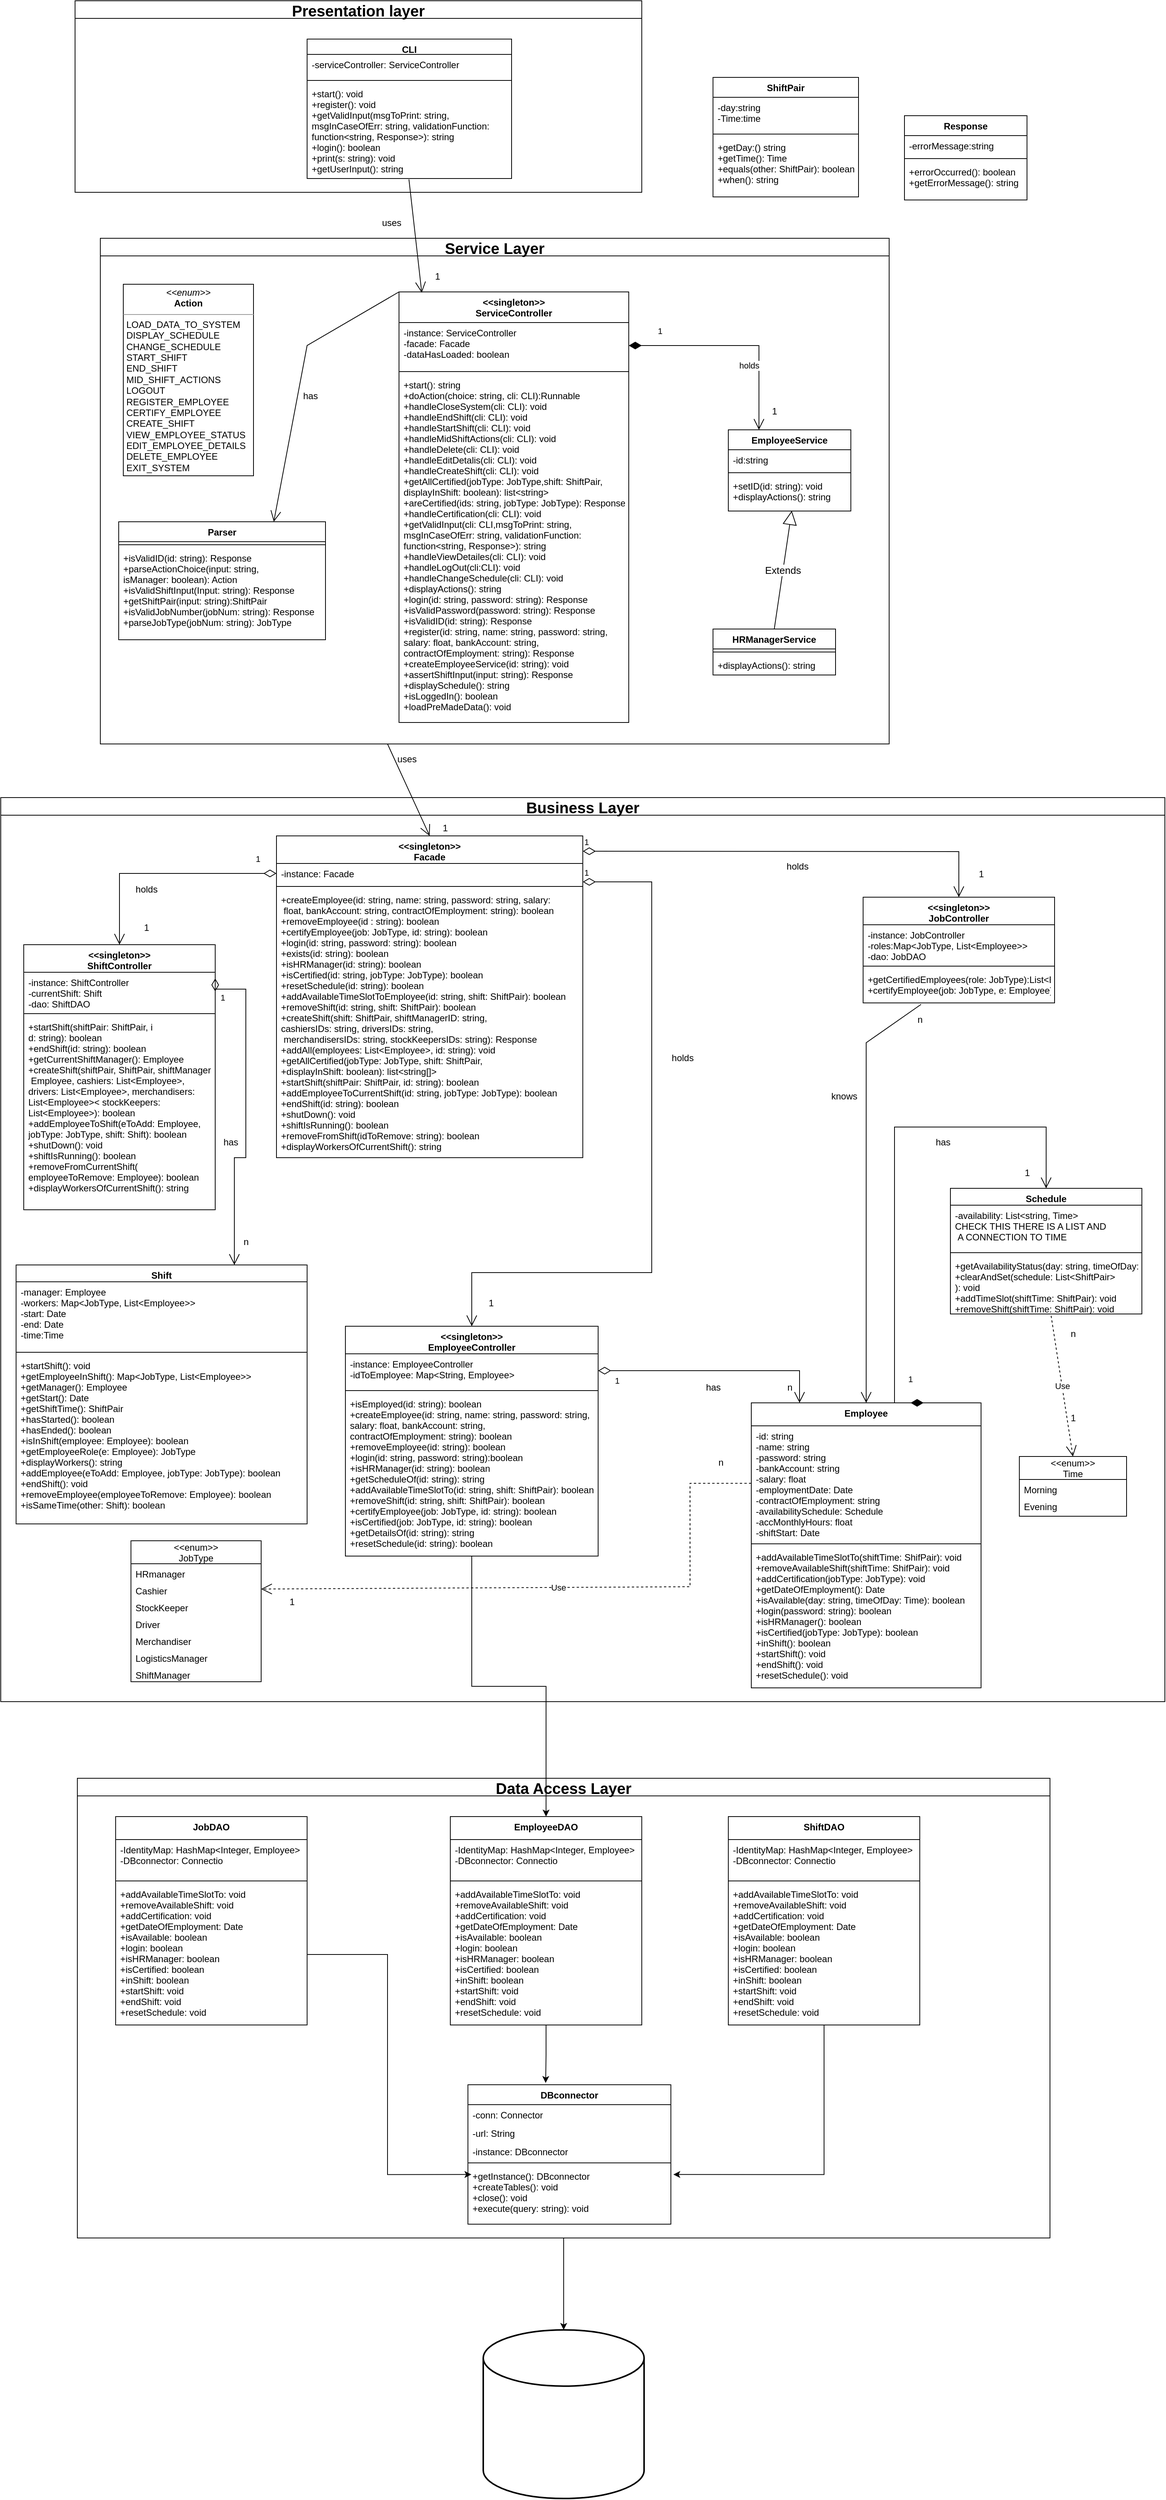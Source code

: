 <mxfile version="17.4.6" type="device"><diagram id="FOpHuy7Pu6tRv36gaGqO" name="Page-1"><mxGraphModel dx="2048" dy="1744" grid="1" gridSize="10" guides="1" tooltips="1" connect="1" arrows="1" fold="1" page="1" pageScale="1" pageWidth="827" pageHeight="1169" math="0" shadow="0"><root><mxCell id="0"/><mxCell id="1" parent="0"/><mxCell id="kLwOxR0szz2GJwqR0kEu-61" value="Service Layer" style="swimlane;fontSize=20;" parent="1" vertex="1"><mxGeometry x="120" y="-780" width="1030" height="660" as="geometry"/></mxCell><mxCell id="kLwOxR0szz2GJwqR0kEu-117" value="Extends" style="endArrow=block;endSize=16;endFill=0;html=1;rounded=0;fontSize=13;exitX=0.5;exitY=0;exitDx=0;exitDy=0;entryX=0.518;entryY=0.992;entryDx=0;entryDy=0;entryPerimeter=0;" parent="kLwOxR0szz2GJwqR0kEu-61" source="Zy1KH1tKCOZj-rOfoftE-18" target="Zy1KH1tKCOZj-rOfoftE-30" edge="1"><mxGeometry width="160" relative="1" as="geometry"><mxPoint x="505" y="330" as="sourcePoint"/><mxPoint x="690" y="230" as="targetPoint"/><Array as="points"/></mxGeometry></mxCell><mxCell id="AjaVKFYJRyd76s-Rq9FM-7" value="&lt;p style=&quot;margin: 0px ; margin-top: 4px ; text-align: center&quot;&gt;&lt;i&gt;&amp;lt;&amp;lt;enum&amp;gt;&amp;gt;&lt;/i&gt;&lt;br&gt;&lt;b&gt;Action&lt;/b&gt;&lt;/p&gt;&lt;hr size=&quot;1&quot;&gt;&lt;p style=&quot;margin: 0px ; margin-left: 4px&quot;&gt;LOAD_DATA_TO_SYSTEM&lt;/p&gt;&lt;p style=&quot;margin: 0px ; margin-left: 4px&quot;&gt;DISPLAY_SCHEDULE&lt;/p&gt;&lt;p style=&quot;margin: 0px ; margin-left: 4px&quot;&gt;CHANGE_SCHEDULE&lt;/p&gt;&lt;p style=&quot;margin: 0px ; margin-left: 4px&quot;&gt;START_SHIFT&lt;/p&gt;&lt;p style=&quot;margin: 0px ; margin-left: 4px&quot;&gt;END_SHIFT&lt;/p&gt;&lt;p style=&quot;margin: 0px ; margin-left: 4px&quot;&gt;MID_SHIFT_ACTIONS&lt;/p&gt;&lt;p style=&quot;margin: 0px ; margin-left: 4px&quot;&gt;LOGOUT&lt;/p&gt;&lt;p style=&quot;margin: 0px ; margin-left: 4px&quot;&gt;REGISTER_EMPLOYEE&lt;/p&gt;&lt;p style=&quot;margin: 0px ; margin-left: 4px&quot;&gt;CERTIFY_EMPLOYEE&lt;/p&gt;&lt;p style=&quot;margin: 0px ; margin-left: 4px&quot;&gt;CREATE_SHIFT&lt;/p&gt;&lt;p style=&quot;margin: 0px ; margin-left: 4px&quot;&gt;VIEW_EMPLOYEE_STATUS&lt;/p&gt;&lt;p style=&quot;margin: 0px ; margin-left: 4px&quot;&gt;EDIT_EMPLOYEE_DETAILS&lt;/p&gt;&lt;p style=&quot;margin: 0px ; margin-left: 4px&quot;&gt;DELETE_EMPLOYEE&lt;/p&gt;&lt;p style=&quot;margin: 0px ; margin-left: 4px&quot;&gt;EXIT_SYSTEM&lt;/p&gt;" style="verticalAlign=top;align=left;overflow=fill;fontSize=12;fontFamily=Helvetica;html=1;" parent="kLwOxR0szz2GJwqR0kEu-61" vertex="1"><mxGeometry x="30" y="60" width="170" height="250" as="geometry"/></mxCell><mxCell id="IhXTkzPAYr5D7TAovOO6-56" value="" style="endArrow=open;endFill=1;endSize=12;html=1;rounded=0;exitX=0;exitY=0;exitDx=0;exitDy=0;entryX=0.75;entryY=0;entryDx=0;entryDy=0;" parent="kLwOxR0szz2GJwqR0kEu-61" source="Zy1KH1tKCOZj-rOfoftE-32" target="Zy1KH1tKCOZj-rOfoftE-22" edge="1"><mxGeometry width="160" relative="1" as="geometry"><mxPoint x="359.77" y="96" as="sourcePoint"/><mxPoint x="280" y="200" as="targetPoint"/><Array as="points"><mxPoint x="270" y="140"/></Array></mxGeometry></mxCell><mxCell id="IhXTkzPAYr5D7TAovOO6-57" value="has" style="text;html=1;align=center;verticalAlign=middle;resizable=0;points=[];autosize=1;strokeColor=none;fillColor=none;" parent="kLwOxR0szz2GJwqR0kEu-61" vertex="1"><mxGeometry x="254" y="196" width="40" height="20" as="geometry"/></mxCell><mxCell id="IhXTkzPAYr5D7TAovOO6-58" value="1" style="endArrow=open;html=1;endSize=12;startArrow=diamondThin;startSize=14;startFill=1;edgeStyle=orthogonalEdgeStyle;align=left;verticalAlign=bottom;rounded=0;entryX=0.25;entryY=0;entryDx=0;entryDy=0;exitX=1;exitY=0.5;exitDx=0;exitDy=0;" parent="kLwOxR0szz2GJwqR0kEu-61" source="Zy1KH1tKCOZj-rOfoftE-33" target="Zy1KH1tKCOZj-rOfoftE-27" edge="1"><mxGeometry x="-0.746" y="10" relative="1" as="geometry"><mxPoint x="590" y="90" as="sourcePoint"/><mxPoint x="685.5" y="151.76" as="targetPoint"/><mxPoint as="offset"/><Array as="points"><mxPoint x="860" y="140"/></Array></mxGeometry></mxCell><mxCell id="IhXTkzPAYr5D7TAovOO6-59" value="holds" style="edgeLabel;html=1;align=center;verticalAlign=middle;resizable=0;points=[];" parent="IhXTkzPAYr5D7TAovOO6-58" vertex="1" connectable="0"><mxGeometry x="0.27" y="10" relative="1" as="geometry"><mxPoint x="-23" y="18" as="offset"/></mxGeometry></mxCell><mxCell id="IhXTkzPAYr5D7TAovOO6-60" value="1" style="text;html=1;align=center;verticalAlign=middle;resizable=0;points=[];autosize=1;strokeColor=none;fillColor=none;" parent="kLwOxR0szz2GJwqR0kEu-61" vertex="1"><mxGeometry x="870" y="216" width="20" height="20" as="geometry"/></mxCell><mxCell id="Zy1KH1tKCOZj-rOfoftE-18" value="HRManagerService" style="swimlane;fontStyle=1;align=center;verticalAlign=top;childLayout=stackLayout;horizontal=1;startSize=26;horizontalStack=0;resizeParent=1;resizeParentMax=0;resizeLast=0;collapsible=1;marginBottom=0;" parent="kLwOxR0szz2GJwqR0kEu-61" vertex="1"><mxGeometry x="800" y="510" width="160" height="60" as="geometry"/></mxCell><mxCell id="Zy1KH1tKCOZj-rOfoftE-20" value="" style="line;strokeWidth=1;fillColor=none;align=left;verticalAlign=middle;spacingTop=-1;spacingLeft=3;spacingRight=3;rotatable=0;labelPosition=right;points=[];portConstraint=eastwest;" parent="Zy1KH1tKCOZj-rOfoftE-18" vertex="1"><mxGeometry y="26" width="160" height="8" as="geometry"/></mxCell><mxCell id="Zy1KH1tKCOZj-rOfoftE-21" value="+displayActions(): string" style="text;strokeColor=none;fillColor=none;align=left;verticalAlign=top;spacingLeft=4;spacingRight=4;overflow=hidden;rotatable=0;points=[[0,0.5],[1,0.5]];portConstraint=eastwest;" parent="Zy1KH1tKCOZj-rOfoftE-18" vertex="1"><mxGeometry y="34" width="160" height="26" as="geometry"/></mxCell><mxCell id="Zy1KH1tKCOZj-rOfoftE-22" value="Parser" style="swimlane;fontStyle=1;align=center;verticalAlign=top;childLayout=stackLayout;horizontal=1;startSize=26;horizontalStack=0;resizeParent=1;resizeParentMax=0;resizeLast=0;collapsible=1;marginBottom=0;" parent="kLwOxR0szz2GJwqR0kEu-61" vertex="1"><mxGeometry x="24" y="370" width="270" height="154" as="geometry"/></mxCell><mxCell id="Zy1KH1tKCOZj-rOfoftE-24" value="" style="line;strokeWidth=1;fillColor=none;align=left;verticalAlign=middle;spacingTop=-1;spacingLeft=3;spacingRight=3;rotatable=0;labelPosition=right;points=[];portConstraint=eastwest;" parent="Zy1KH1tKCOZj-rOfoftE-22" vertex="1"><mxGeometry y="26" width="270" height="8" as="geometry"/></mxCell><mxCell id="Zy1KH1tKCOZj-rOfoftE-25" value="+isValidID(id: string): Response&#10;+parseActionChoice(input: string, &#10;isManager: boolean): Action&#10;+isValidShiftInput(Input: string): Response&#10;+getShiftPair(input: string):ShiftPair&#10;+isValidJobNumber(jobNum: string): Response&#10;+parseJobType(jobNum: string): JobType" style="text;strokeColor=none;fillColor=none;align=left;verticalAlign=top;spacingLeft=4;spacingRight=4;overflow=hidden;rotatable=0;points=[[0,0.5],[1,0.5]];portConstraint=eastwest;" parent="Zy1KH1tKCOZj-rOfoftE-22" vertex="1"><mxGeometry y="34" width="270" height="120" as="geometry"/></mxCell><mxCell id="Zy1KH1tKCOZj-rOfoftE-27" value="EmployeeService" style="swimlane;fontStyle=1;align=center;verticalAlign=top;childLayout=stackLayout;horizontal=1;startSize=26;horizontalStack=0;resizeParent=1;resizeParentMax=0;resizeLast=0;collapsible=1;marginBottom=0;" parent="kLwOxR0szz2GJwqR0kEu-61" vertex="1"><mxGeometry x="820" y="250" width="160" height="106" as="geometry"/></mxCell><mxCell id="Zy1KH1tKCOZj-rOfoftE-28" value="-id:string" style="text;strokeColor=none;fillColor=none;align=left;verticalAlign=top;spacingLeft=4;spacingRight=4;overflow=hidden;rotatable=0;points=[[0,0.5],[1,0.5]];portConstraint=eastwest;" parent="Zy1KH1tKCOZj-rOfoftE-27" vertex="1"><mxGeometry y="26" width="160" height="26" as="geometry"/></mxCell><mxCell id="Zy1KH1tKCOZj-rOfoftE-29" value="" style="line;strokeWidth=1;fillColor=none;align=left;verticalAlign=middle;spacingTop=-1;spacingLeft=3;spacingRight=3;rotatable=0;labelPosition=right;points=[];portConstraint=eastwest;" parent="Zy1KH1tKCOZj-rOfoftE-27" vertex="1"><mxGeometry y="52" width="160" height="8" as="geometry"/></mxCell><mxCell id="Zy1KH1tKCOZj-rOfoftE-30" value="+setID(id: string): void&#10;+displayActions(): string" style="text;strokeColor=none;fillColor=none;align=left;verticalAlign=top;spacingLeft=4;spacingRight=4;overflow=hidden;rotatable=0;points=[[0,0.5],[1,0.5]];portConstraint=eastwest;" parent="Zy1KH1tKCOZj-rOfoftE-27" vertex="1"><mxGeometry y="60" width="160" height="46" as="geometry"/></mxCell><mxCell id="IhXTkzPAYr5D7TAovOO6-63" value="1" style="text;html=1;align=center;verticalAlign=middle;resizable=0;points=[];autosize=1;strokeColor=none;fillColor=none;" parent="kLwOxR0szz2GJwqR0kEu-61" vertex="1"><mxGeometry x="430" y="40" width="20" height="20" as="geometry"/></mxCell><mxCell id="Zy1KH1tKCOZj-rOfoftE-32" value="&lt;&lt;singleton&gt;&gt;&#10;ServiceController" style="swimlane;fontStyle=1;align=center;verticalAlign=top;childLayout=stackLayout;horizontal=1;startSize=40;horizontalStack=0;resizeParent=1;resizeParentMax=0;resizeLast=0;collapsible=1;marginBottom=0;" parent="kLwOxR0szz2GJwqR0kEu-61" vertex="1"><mxGeometry x="390" y="70" width="300" height="562" as="geometry"/></mxCell><mxCell id="Zy1KH1tKCOZj-rOfoftE-33" value="-instance: ServiceController&#10;-facade: Facade&#10;-dataHasLoaded: boolean&#10;" style="text;strokeColor=none;fillColor=none;align=left;verticalAlign=top;spacingLeft=4;spacingRight=4;overflow=hidden;rotatable=0;points=[[0,0.5],[1,0.5]];portConstraint=eastwest;" parent="Zy1KH1tKCOZj-rOfoftE-32" vertex="1"><mxGeometry y="40" width="300" height="60" as="geometry"/></mxCell><mxCell id="Zy1KH1tKCOZj-rOfoftE-34" value="" style="line;strokeWidth=1;fillColor=none;align=left;verticalAlign=middle;spacingTop=-1;spacingLeft=3;spacingRight=3;rotatable=0;labelPosition=right;points=[];portConstraint=eastwest;" parent="Zy1KH1tKCOZj-rOfoftE-32" vertex="1"><mxGeometry y="100" width="300" height="8" as="geometry"/></mxCell><mxCell id="Zy1KH1tKCOZj-rOfoftE-35" value="+start(): string&#10;+doAction(choice: string, cli: CLI):Runnable&#10;+handleCloseSystem(cli: CLI): void&#10;+handleEndShift(cli: CLI): void&#10;+handleStartShift(cli: CLI): void&#10;+handleMidShiftActions(cli: CLI): void&#10;+handleDelete(cli: CLI): void&#10;+handleEditDetalis(cli: CLI): void&#10;+handleCreateShift(cli: CLI): void&#10;+getAllCertified(jobType: JobType,shift: ShiftPair,&#10;displayInShift: boolean): list&lt;string&gt;&#10;+areCertified(ids: string, jobType: JobType): Response&#10;+handleCertification(cli: CLI): void&#10;+getValidInput(cli: CLI,msgToPrint: string,&#10;msgInCaseOfErr: string, validationFunction:&#10;function&lt;string, Response&gt;): string&#10;+handleViewDetailes(cli: CLI): void&#10;+handleLogOut(cli:CLI): void&#10;+handleChangeSchedule(cli: CLI): void&#10;+displayActions(): string&#10;+login(id: string, password: string): Response&#10;+isValidPassword(password: string): Response&#10;+isValidID(id: string): Response&#10;+register(id: string, name: string, password: string, &#10;salary: float, bankAccount: string, &#10;contractOfEmployment: string): Response&#10;+createEmployeeService(id: string): void&#10;+assertShiftInput(input: string): Response&#10;+displaySchedule(): string&#10;+isLoggedIn(): boolean&#10;+loadPreMadeData(): void" style="text;strokeColor=none;fillColor=none;align=left;verticalAlign=top;spacingLeft=4;spacingRight=4;overflow=hidden;rotatable=0;points=[[0,0.5],[1,0.5]];portConstraint=eastwest;" parent="Zy1KH1tKCOZj-rOfoftE-32" vertex="1"><mxGeometry y="108" width="300" height="454" as="geometry"/></mxCell><mxCell id="kLwOxR0szz2GJwqR0kEu-62" value="Business Layer" style="swimlane;fontSize=20;" parent="1" vertex="1"><mxGeometry x="-10" y="-50" width="1520" height="1180" as="geometry"/></mxCell><mxCell id="kLwOxR0szz2GJwqR0kEu-18" value="&lt;&lt;enum&gt;&gt;&#10;Time" style="swimlane;fontStyle=0;childLayout=stackLayout;horizontal=1;startSize=30;fillColor=none;horizontalStack=0;resizeParent=1;resizeParentMax=0;resizeLast=0;collapsible=1;marginBottom=0;" parent="kLwOxR0szz2GJwqR0kEu-62" vertex="1"><mxGeometry x="1330" y="860" width="140" height="78" as="geometry"/></mxCell><mxCell id="kLwOxR0szz2GJwqR0kEu-19" value="Morning    " style="text;strokeColor=none;fillColor=none;align=left;verticalAlign=top;spacingLeft=4;spacingRight=4;overflow=hidden;rotatable=0;points=[[0,0.5],[1,0.5]];portConstraint=eastwest;" parent="kLwOxR0szz2GJwqR0kEu-18" vertex="1"><mxGeometry y="30" width="140" height="22" as="geometry"/></mxCell><mxCell id="kLwOxR0szz2GJwqR0kEu-20" value="Evening" style="text;strokeColor=none;fillColor=none;align=left;verticalAlign=top;spacingLeft=4;spacingRight=4;overflow=hidden;rotatable=0;points=[[0,0.5],[1,0.5]];portConstraint=eastwest;" parent="kLwOxR0szz2GJwqR0kEu-18" vertex="1"><mxGeometry y="52" width="140" height="26" as="geometry"/></mxCell><mxCell id="kLwOxR0szz2GJwqR0kEu-63" value="&lt;&lt;enum&gt;&gt;&#10;JobType" style="swimlane;fontStyle=0;childLayout=stackLayout;horizontal=1;startSize=30;fillColor=none;horizontalStack=0;resizeParent=1;resizeParentMax=0;resizeLast=0;collapsible=1;marginBottom=0;" parent="kLwOxR0szz2GJwqR0kEu-62" vertex="1"><mxGeometry x="170" y="970" width="170" height="184" as="geometry"/></mxCell><mxCell id="kLwOxR0szz2GJwqR0kEu-64" value="HRmanager" style="text;strokeColor=none;fillColor=none;align=left;verticalAlign=top;spacingLeft=4;spacingRight=4;overflow=hidden;rotatable=0;points=[[0,0.5],[1,0.5]];portConstraint=eastwest;" parent="kLwOxR0szz2GJwqR0kEu-63" vertex="1"><mxGeometry y="30" width="170" height="22" as="geometry"/></mxCell><mxCell id="kLwOxR0szz2GJwqR0kEu-95" value="Cashier" style="text;strokeColor=none;fillColor=none;align=left;verticalAlign=top;spacingLeft=4;spacingRight=4;overflow=hidden;rotatable=0;points=[[0,0.5],[1,0.5]];portConstraint=eastwest;" parent="kLwOxR0szz2GJwqR0kEu-63" vertex="1"><mxGeometry y="52" width="170" height="22" as="geometry"/></mxCell><mxCell id="kLwOxR0szz2GJwqR0kEu-96" value="StockKeeper" style="text;strokeColor=none;fillColor=none;align=left;verticalAlign=top;spacingLeft=4;spacingRight=4;overflow=hidden;rotatable=0;points=[[0,0.5],[1,0.5]];portConstraint=eastwest;" parent="kLwOxR0szz2GJwqR0kEu-63" vertex="1"><mxGeometry y="74" width="170" height="22" as="geometry"/></mxCell><mxCell id="kLwOxR0szz2GJwqR0kEu-97" value="Driver" style="text;strokeColor=none;fillColor=none;align=left;verticalAlign=top;spacingLeft=4;spacingRight=4;overflow=hidden;rotatable=0;points=[[0,0.5],[1,0.5]];portConstraint=eastwest;" parent="kLwOxR0szz2GJwqR0kEu-63" vertex="1"><mxGeometry y="96" width="170" height="22" as="geometry"/></mxCell><mxCell id="kLwOxR0szz2GJwqR0kEu-98" value="Merchandiser" style="text;strokeColor=none;fillColor=none;align=left;verticalAlign=top;spacingLeft=4;spacingRight=4;overflow=hidden;rotatable=0;points=[[0,0.5],[1,0.5]];portConstraint=eastwest;" parent="kLwOxR0szz2GJwqR0kEu-63" vertex="1"><mxGeometry y="118" width="170" height="22" as="geometry"/></mxCell><mxCell id="kLwOxR0szz2GJwqR0kEu-99" value="LogisticsManager" style="text;strokeColor=none;fillColor=none;align=left;verticalAlign=top;spacingLeft=4;spacingRight=4;overflow=hidden;rotatable=0;points=[[0,0.5],[1,0.5]];portConstraint=eastwest;" parent="kLwOxR0szz2GJwqR0kEu-63" vertex="1"><mxGeometry y="140" width="170" height="22" as="geometry"/></mxCell><mxCell id="kLwOxR0szz2GJwqR0kEu-116" value="ShiftManager" style="text;strokeColor=none;fillColor=none;align=left;verticalAlign=top;spacingLeft=4;spacingRight=4;overflow=hidden;rotatable=0;points=[[0,0.5],[1,0.5]];portConstraint=eastwest;" parent="kLwOxR0szz2GJwqR0kEu-63" vertex="1"><mxGeometry y="162" width="170" height="22" as="geometry"/></mxCell><mxCell id="IhXTkzPAYr5D7TAovOO6-21" value="1" style="endArrow=open;html=1;endSize=12;startArrow=diamondThin;startSize=14;startFill=0;edgeStyle=orthogonalEdgeStyle;align=left;verticalAlign=bottom;rounded=0;exitX=1;exitY=0.5;exitDx=0;exitDy=0;entryX=0.75;entryY=0;entryDx=0;entryDy=0;" parent="kLwOxR0szz2GJwqR0kEu-62" source="Zy1KH1tKCOZj-rOfoftE-45" target="Zy1KH1tKCOZj-rOfoftE-66" edge="1"><mxGeometry x="-0.957" y="-20" relative="1" as="geometry"><mxPoint x="319" y="350" as="sourcePoint"/><mxPoint x="230" y="530" as="targetPoint"/><Array as="points"><mxPoint x="320" y="250"/><mxPoint x="320" y="470"/><mxPoint x="305" y="470"/></Array><mxPoint x="-1" as="offset"/></mxGeometry></mxCell><mxCell id="IhXTkzPAYr5D7TAovOO6-28" value="n" style="text;html=1;align=center;verticalAlign=middle;resizable=0;points=[];autosize=1;strokeColor=none;fillColor=none;" parent="kLwOxR0szz2GJwqR0kEu-62" vertex="1"><mxGeometry x="310" y="570" width="20" height="20" as="geometry"/></mxCell><mxCell id="IhXTkzPAYr5D7TAovOO6-27" value="n" style="text;html=1;align=center;verticalAlign=middle;resizable=0;points=[];autosize=1;strokeColor=none;fillColor=none;" parent="kLwOxR0szz2GJwqR0kEu-62" vertex="1"><mxGeometry x="1020" y="760" width="20" height="20" as="geometry"/></mxCell><mxCell id="IhXTkzPAYr5D7TAovOO6-34" value="n" style="text;html=1;align=center;verticalAlign=middle;resizable=0;points=[];autosize=1;strokeColor=none;fillColor=none;" parent="kLwOxR0szz2GJwqR0kEu-62" vertex="1"><mxGeometry x="1190" y="280" width="20" height="20" as="geometry"/></mxCell><mxCell id="IhXTkzPAYr5D7TAovOO6-36" value="1" style="text;html=1;align=center;verticalAlign=middle;resizable=0;points=[];autosize=1;strokeColor=none;fillColor=none;" parent="kLwOxR0szz2GJwqR0kEu-62" vertex="1"><mxGeometry x="1330" y="480" width="20" height="20" as="geometry"/></mxCell><mxCell id="IhXTkzPAYr5D7TAovOO6-52" value="has" style="text;html=1;align=center;verticalAlign=middle;resizable=0;points=[];autosize=1;strokeColor=none;fillColor=none;" parent="kLwOxR0szz2GJwqR0kEu-62" vertex="1"><mxGeometry x="910" y="760" width="40" height="20" as="geometry"/></mxCell><mxCell id="IhXTkzPAYr5D7TAovOO6-65" value="1" style="text;html=1;align=center;verticalAlign=middle;resizable=0;points=[];autosize=1;strokeColor=none;fillColor=none;" parent="kLwOxR0szz2GJwqR0kEu-62" vertex="1"><mxGeometry x="570" y="30" width="20" height="20" as="geometry"/></mxCell><mxCell id="IhXTkzPAYr5D7TAovOO6-51" value="has" style="text;html=1;align=center;verticalAlign=middle;resizable=0;points=[];autosize=1;strokeColor=none;fillColor=none;" parent="kLwOxR0szz2GJwqR0kEu-62" vertex="1"><mxGeometry x="280" y="440" width="40" height="20" as="geometry"/></mxCell><mxCell id="IhXTkzPAYr5D7TAovOO6-70" value="1" style="endArrow=open;html=1;endSize=12;startArrow=diamondThin;startSize=14;startFill=0;edgeStyle=orthogonalEdgeStyle;align=left;verticalAlign=bottom;rounded=0;entryX=0.5;entryY=0;entryDx=0;entryDy=0;" parent="kLwOxR0szz2GJwqR0kEu-62" target="Zy1KH1tKCOZj-rOfoftE-48" edge="1"><mxGeometry x="-1" y="3" relative="1" as="geometry"><mxPoint x="760" y="110" as="sourcePoint"/><mxPoint x="790" y="110" as="targetPoint"/><Array as="points"><mxPoint x="850" y="110"/><mxPoint x="850" y="620"/><mxPoint x="615" y="620"/></Array></mxGeometry></mxCell><mxCell id="Zy1KH1tKCOZj-rOfoftE-62" value="Schedule" style="swimlane;fontStyle=1;align=center;verticalAlign=top;childLayout=stackLayout;horizontal=1;startSize=22;horizontalStack=0;resizeParent=1;resizeParentMax=0;resizeLast=0;collapsible=1;marginBottom=0;" parent="kLwOxR0szz2GJwqR0kEu-62" vertex="1"><mxGeometry x="1240" y="510" width="250" height="164" as="geometry"/></mxCell><mxCell id="Zy1KH1tKCOZj-rOfoftE-63" value="-availability: List&lt;string, Time&gt;&#10;CHECK THIS THERE IS A LIST AND&#10; A CONNECTION TO TIME" style="text;strokeColor=none;fillColor=none;align=left;verticalAlign=top;spacingLeft=4;spacingRight=4;overflow=hidden;rotatable=0;points=[[0,0.5],[1,0.5]];portConstraint=eastwest;" parent="Zy1KH1tKCOZj-rOfoftE-62" vertex="1"><mxGeometry y="22" width="250" height="58" as="geometry"/></mxCell><mxCell id="Zy1KH1tKCOZj-rOfoftE-64" value="" style="line;strokeWidth=1;fillColor=none;align=left;verticalAlign=middle;spacingTop=-1;spacingLeft=3;spacingRight=3;rotatable=0;labelPosition=right;points=[];portConstraint=eastwest;" parent="Zy1KH1tKCOZj-rOfoftE-62" vertex="1"><mxGeometry y="80" width="250" height="8" as="geometry"/></mxCell><mxCell id="Zy1KH1tKCOZj-rOfoftE-65" value="+getAvailabilityStatus(day: string, timeOfDay: Time): boolean&#10;+clearAndSet(schedule: List&lt;ShiftPair&gt;&#10;): void&#10;+addTimeSlot(shiftTime: ShiftPair): void&#10;+removeShift(shiftTime: ShiftPair): void&#10;" style="text;strokeColor=none;fillColor=none;align=left;verticalAlign=top;spacingLeft=4;spacingRight=4;overflow=hidden;rotatable=0;points=[[0,0.5],[1,0.5]];portConstraint=eastwest;" parent="Zy1KH1tKCOZj-rOfoftE-62" vertex="1"><mxGeometry y="88" width="250" height="76" as="geometry"/></mxCell><mxCell id="IhXTkzPAYr5D7TAovOO6-38" value="1" style="text;html=1;align=center;verticalAlign=middle;resizable=0;points=[];autosize=1;strokeColor=none;fillColor=none;" parent="kLwOxR0szz2GJwqR0kEu-62" vertex="1"><mxGeometry x="630" y="650" width="20" height="20" as="geometry"/></mxCell><mxCell id="IhXTkzPAYr5D7TAovOO6-39" value="1" style="text;html=1;align=center;verticalAlign=middle;resizable=0;points=[];autosize=1;strokeColor=none;fillColor=none;" parent="kLwOxR0szz2GJwqR0kEu-62" vertex="1"><mxGeometry x="1270" y="90" width="20" height="20" as="geometry"/></mxCell><mxCell id="IhXTkzPAYr5D7TAovOO6-67" value="knows" style="text;html=1;align=center;verticalAlign=middle;resizable=0;points=[];autosize=1;strokeColor=none;fillColor=none;" parent="kLwOxR0szz2GJwqR0kEu-62" vertex="1"><mxGeometry x="1076" y="380" width="50" height="20" as="geometry"/></mxCell><mxCell id="IhXTkzPAYr5D7TAovOO6-40" value="1" style="text;html=1;align=center;verticalAlign=middle;resizable=0;points=[];autosize=1;strokeColor=none;fillColor=none;" parent="kLwOxR0szz2GJwqR0kEu-62" vertex="1"><mxGeometry x="180" y="160" width="20" height="20" as="geometry"/></mxCell><mxCell id="IhXTkzPAYr5D7TAovOO6-54" value="has" style="text;html=1;align=center;verticalAlign=middle;resizable=0;points=[];autosize=1;strokeColor=none;fillColor=none;" parent="kLwOxR0szz2GJwqR0kEu-62" vertex="1"><mxGeometry x="1210" y="440" width="40" height="20" as="geometry"/></mxCell><mxCell id="IhXTkzPAYr5D7TAovOO6-48" value="holds" style="text;html=1;align=center;verticalAlign=middle;resizable=0;points=[];autosize=1;strokeColor=none;fillColor=none;" parent="kLwOxR0szz2GJwqR0kEu-62" vertex="1"><mxGeometry x="170" y="110" width="40" height="20" as="geometry"/></mxCell><mxCell id="IhXTkzPAYr5D7TAovOO6-49" value="holds" style="text;html=1;align=center;verticalAlign=middle;resizable=0;points=[];autosize=1;strokeColor=none;fillColor=none;" parent="kLwOxR0szz2GJwqR0kEu-62" vertex="1"><mxGeometry x="870" y="330" width="40" height="20" as="geometry"/></mxCell><mxCell id="Zy1KH1tKCOZj-rOfoftE-40" value="&lt;&lt;singleton&gt;&gt;&#10;JobController" style="swimlane;fontStyle=1;align=center;verticalAlign=top;childLayout=stackLayout;horizontal=1;startSize=36;horizontalStack=0;resizeParent=1;resizeParentMax=0;resizeLast=0;collapsible=1;marginBottom=0;" parent="kLwOxR0szz2GJwqR0kEu-62" vertex="1"><mxGeometry x="1126" y="130" width="250" height="138" as="geometry"/></mxCell><mxCell id="Zy1KH1tKCOZj-rOfoftE-41" value="-instance: JobController&#10;-roles:Map&lt;JobType, List&lt;Employee&gt;&gt;&#10;-dao: JobDAO" style="text;strokeColor=none;fillColor=none;align=left;verticalAlign=top;spacingLeft=4;spacingRight=4;overflow=hidden;rotatable=0;points=[[0,0.5],[1,0.5]];portConstraint=eastwest;" parent="Zy1KH1tKCOZj-rOfoftE-40" vertex="1"><mxGeometry y="36" width="250" height="50" as="geometry"/></mxCell><mxCell id="Zy1KH1tKCOZj-rOfoftE-42" value="" style="line;strokeWidth=1;fillColor=none;align=left;verticalAlign=middle;spacingTop=-1;spacingLeft=3;spacingRight=3;rotatable=0;labelPosition=right;points=[];portConstraint=eastwest;" parent="Zy1KH1tKCOZj-rOfoftE-40" vertex="1"><mxGeometry y="86" width="250" height="8" as="geometry"/></mxCell><mxCell id="Zy1KH1tKCOZj-rOfoftE-43" value="+getCertifiedEmployees(role: JobType):List&lt;Employee&gt;&#10;+certifyEmployee(job: JobType, e: Employee): void&#10;&#10;" style="text;strokeColor=none;fillColor=none;align=left;verticalAlign=top;spacingLeft=4;spacingRight=4;overflow=hidden;rotatable=0;points=[[0,0.5],[1,0.5]];portConstraint=eastwest;" parent="Zy1KH1tKCOZj-rOfoftE-40" vertex="1"><mxGeometry y="94" width="250" height="44" as="geometry"/></mxCell><mxCell id="Zy1KH1tKCOZj-rOfoftE-44" value="&lt;&lt;singleton&gt;&gt;&#10;ShiftController" style="swimlane;fontStyle=1;align=center;verticalAlign=top;childLayout=stackLayout;horizontal=1;startSize=36;horizontalStack=0;resizeParent=1;resizeParentMax=0;resizeLast=0;collapsible=1;marginBottom=0;" parent="kLwOxR0szz2GJwqR0kEu-62" vertex="1"><mxGeometry x="30" y="192" width="250" height="346" as="geometry"/></mxCell><mxCell id="Zy1KH1tKCOZj-rOfoftE-45" value="-instance: ShiftController&#10;-currentShift: Shift&#10;-dao: ShiftDAO" style="text;strokeColor=none;fillColor=none;align=left;verticalAlign=top;spacingLeft=4;spacingRight=4;overflow=hidden;rotatable=0;points=[[0,0.5],[1,0.5]];portConstraint=eastwest;" parent="Zy1KH1tKCOZj-rOfoftE-44" vertex="1"><mxGeometry y="36" width="250" height="50" as="geometry"/></mxCell><mxCell id="Zy1KH1tKCOZj-rOfoftE-46" value="" style="line;strokeWidth=1;fillColor=none;align=left;verticalAlign=middle;spacingTop=-1;spacingLeft=3;spacingRight=3;rotatable=0;labelPosition=right;points=[];portConstraint=eastwest;" parent="Zy1KH1tKCOZj-rOfoftE-44" vertex="1"><mxGeometry y="86" width="250" height="8" as="geometry"/></mxCell><mxCell id="Zy1KH1tKCOZj-rOfoftE-47" value="+startShift(shiftPair: ShiftPair, i&#10;d: string): boolean&#10;+endShift(id: string): boolean&#10;+getCurrentShiftManager(): Employee&#10;+createShift(shiftPair, ShiftPair, shiftManager:&#10; Employee, cashiers: List&lt;Employee&gt;, &#10;drivers: List&lt;Employee&gt;, merchandisers: &#10;List&lt;Employee&gt;&lt; stockKeepers: &#10;List&lt;Employee&gt;): boolean&#10;+addEmployeeToShift(eToAdd: Employee, &#10;jobType: JobType, shift: Shift): boolean&#10;+shutDown(): void&#10;+shiftIsRunning(): boolean&#10;+removeFromCurrentShift(&#10;employeeToRemove: Employee): boolean&#10;+displayWorkersOfCurrentShift(): string" style="text;strokeColor=none;fillColor=none;align=left;verticalAlign=top;spacingLeft=4;spacingRight=4;overflow=hidden;rotatable=0;points=[[0,0.5],[1,0.5]];portConstraint=eastwest;" parent="Zy1KH1tKCOZj-rOfoftE-44" vertex="1"><mxGeometry y="94" width="250" height="252" as="geometry"/></mxCell><mxCell id="Zy1KH1tKCOZj-rOfoftE-48" value="&lt;&lt;singleton&gt;&gt;&#10;EmployeeController" style="swimlane;fontStyle=1;align=center;verticalAlign=top;childLayout=stackLayout;horizontal=1;startSize=36;horizontalStack=0;resizeParent=1;resizeParentMax=0;resizeLast=0;collapsible=1;marginBottom=0;" parent="kLwOxR0szz2GJwqR0kEu-62" vertex="1"><mxGeometry x="450" y="690" width="330" height="300" as="geometry"/></mxCell><mxCell id="Zy1KH1tKCOZj-rOfoftE-49" value="-instance: EmployeeController&#10;-idToEmployee: Map&lt;String, Employee&gt;" style="text;strokeColor=none;fillColor=none;align=left;verticalAlign=top;spacingLeft=4;spacingRight=4;overflow=hidden;rotatable=0;points=[[0,0.5],[1,0.5]];portConstraint=eastwest;" parent="Zy1KH1tKCOZj-rOfoftE-48" vertex="1"><mxGeometry y="36" width="330" height="44" as="geometry"/></mxCell><mxCell id="Zy1KH1tKCOZj-rOfoftE-50" value="" style="line;strokeWidth=1;fillColor=none;align=left;verticalAlign=middle;spacingTop=-1;spacingLeft=3;spacingRight=3;rotatable=0;labelPosition=right;points=[];portConstraint=eastwest;" parent="Zy1KH1tKCOZj-rOfoftE-48" vertex="1"><mxGeometry y="80" width="330" height="8" as="geometry"/></mxCell><mxCell id="Zy1KH1tKCOZj-rOfoftE-51" value="+isEmployed(id: string): boolean&#10;+createEmployee(id: string, name: string, password: string,&#10;salary: float, bankAccount: string,&#10;contractOfEmployment: string): boolean&#10;+removeEmployee(id: string): boolean&#10;+login(id: string, password: string):boolean&#10;+isHRManager(id: string): boolean&#10;+getScheduleOf(id: string): string&#10;+addAvailableTimeSlotTo(id: string, shift: ShiftPair): boolean&#10;+removeShift(id: string, shift: ShiftPair): boolean&#10;+certifyEmployee(job: JobType, id: string): boolean&#10;+isCertified(job: JobType, id: string): boolean&#10;+getDetailsOf(id: string): string&#10;+resetSchedule(id: string): boolean" style="text;strokeColor=none;fillColor=none;align=left;verticalAlign=top;spacingLeft=4;spacingRight=4;overflow=hidden;rotatable=0;points=[[0,0.5],[1,0.5]];portConstraint=eastwest;" parent="Zy1KH1tKCOZj-rOfoftE-48" vertex="1"><mxGeometry y="88" width="330" height="212" as="geometry"/></mxCell><mxCell id="Zy1KH1tKCOZj-rOfoftE-66" value="Shift" style="swimlane;fontStyle=1;align=center;verticalAlign=top;childLayout=stackLayout;horizontal=1;startSize=22;horizontalStack=0;resizeParent=1;resizeParentMax=0;resizeLast=0;collapsible=1;marginBottom=0;" parent="kLwOxR0szz2GJwqR0kEu-62" vertex="1"><mxGeometry x="20" y="610" width="380" height="338" as="geometry"/></mxCell><mxCell id="Zy1KH1tKCOZj-rOfoftE-67" value="-manager: Employee&#10;-workers: Map&lt;JobType, List&lt;Employee&gt;&gt;&#10;-start: Date&#10;-end: Date&#10;-time:Time" style="text;strokeColor=none;fillColor=none;align=left;verticalAlign=top;spacingLeft=4;spacingRight=4;overflow=hidden;rotatable=0;points=[[0,0.5],[1,0.5]];portConstraint=eastwest;" parent="Zy1KH1tKCOZj-rOfoftE-66" vertex="1"><mxGeometry y="22" width="380" height="88" as="geometry"/></mxCell><mxCell id="Zy1KH1tKCOZj-rOfoftE-68" value="" style="line;strokeWidth=1;fillColor=none;align=left;verticalAlign=middle;spacingTop=-1;spacingLeft=3;spacingRight=3;rotatable=0;labelPosition=right;points=[];portConstraint=eastwest;" parent="Zy1KH1tKCOZj-rOfoftE-66" vertex="1"><mxGeometry y="110" width="380" height="8" as="geometry"/></mxCell><mxCell id="Zy1KH1tKCOZj-rOfoftE-69" value="+startShift(): void&#10;+getEmployeeInShift(): Map&lt;JobType, List&lt;Employee&gt;&gt;&#10;+getManager(): Employee&#10;+getStart(): Date&#10;+getShiftTime(): ShiftPair&#10;+hasStarted(): boolean&#10;+hasEnded(): boolean&#10;+isInShift(employee: Employee): boolean&#10;+getEmployeeRole(e: Employee): JobType&#10;+displayWorkers(): string&#10;+addEmployee(eToAdd: Employee, jobType: JobType): boolean&#10;+endShift(): void&#10;+removeEmployee(employeeToRemove: Employee): boolean&#10;+isSameTime(other: Shift): boolean" style="text;strokeColor=none;fillColor=none;align=left;verticalAlign=top;spacingLeft=4;spacingRight=4;overflow=hidden;rotatable=0;points=[[0,0.5],[1,0.5]];portConstraint=eastwest;" parent="Zy1KH1tKCOZj-rOfoftE-66" vertex="1"><mxGeometry y="118" width="380" height="220" as="geometry"/></mxCell><mxCell id="Zy1KH1tKCOZj-rOfoftE-93" value="Use" style="endArrow=open;endSize=12;dashed=1;html=1;rounded=0;exitX=0.526;exitY=1.031;exitDx=0;exitDy=0;exitPerimeter=0;entryX=0.5;entryY=0;entryDx=0;entryDy=0;" parent="kLwOxR0szz2GJwqR0kEu-62" source="Zy1KH1tKCOZj-rOfoftE-65" target="kLwOxR0szz2GJwqR0kEu-18" edge="1"><mxGeometry width="160" relative="1" as="geometry"><mxPoint x="1125" y="680" as="sourcePoint"/><mxPoint x="1285" y="680" as="targetPoint"/></mxGeometry></mxCell><mxCell id="Zy1KH1tKCOZj-rOfoftE-95" value="1" style="text;html=1;align=center;verticalAlign=middle;resizable=0;points=[];autosize=1;strokeColor=none;fillColor=none;" parent="kLwOxR0szz2GJwqR0kEu-62" vertex="1"><mxGeometry x="370" y="1040" width="20" height="20" as="geometry"/></mxCell><mxCell id="Zy1KH1tKCOZj-rOfoftE-96" value="n" style="text;html=1;align=center;verticalAlign=middle;resizable=0;points=[];autosize=1;strokeColor=none;fillColor=none;" parent="kLwOxR0szz2GJwqR0kEu-62" vertex="1"><mxGeometry x="930" y="858" width="20" height="20" as="geometry"/></mxCell><mxCell id="Zy1KH1tKCOZj-rOfoftE-98" value="1" style="text;html=1;align=center;verticalAlign=middle;resizable=0;points=[];autosize=1;strokeColor=none;fillColor=none;" parent="kLwOxR0szz2GJwqR0kEu-62" vertex="1"><mxGeometry x="1390" y="800" width="20" height="20" as="geometry"/></mxCell><mxCell id="Zy1KH1tKCOZj-rOfoftE-97" value="n" style="text;html=1;align=center;verticalAlign=middle;resizable=0;points=[];autosize=1;strokeColor=none;fillColor=none;" parent="kLwOxR0szz2GJwqR0kEu-62" vertex="1"><mxGeometry x="1390" y="690" width="20" height="20" as="geometry"/></mxCell><mxCell id="Zy1KH1tKCOZj-rOfoftE-74" value="Employee" style="swimlane;fontStyle=1;align=center;verticalAlign=top;childLayout=stackLayout;horizontal=1;startSize=30;horizontalStack=0;resizeParent=1;resizeParentMax=0;resizeLast=0;collapsible=1;marginBottom=0;" parent="kLwOxR0szz2GJwqR0kEu-62" vertex="1"><mxGeometry x="980" y="790" width="300" height="372" as="geometry"/></mxCell><mxCell id="Zy1KH1tKCOZj-rOfoftE-75" value="-id: string&#10;-name: string&#10;-password: string&#10;-bankAccount: string&#10;-salary: float&#10;-employmentDate: Date&#10;-contractOfEmployment: string&#10;-availabilitySchedule: Schedule&#10;-accMonthlyHours: float&#10;-shiftStart: Date" style="text;strokeColor=none;fillColor=none;align=left;verticalAlign=top;spacingLeft=4;spacingRight=4;overflow=hidden;rotatable=0;points=[[0,0.5],[1,0.5]];portConstraint=eastwest;" parent="Zy1KH1tKCOZj-rOfoftE-74" vertex="1"><mxGeometry y="30" width="300" height="150" as="geometry"/></mxCell><mxCell id="Zy1KH1tKCOZj-rOfoftE-76" value="" style="line;strokeWidth=1;fillColor=none;align=left;verticalAlign=middle;spacingTop=-1;spacingLeft=3;spacingRight=3;rotatable=0;labelPosition=right;points=[];portConstraint=eastwest;" parent="Zy1KH1tKCOZj-rOfoftE-74" vertex="1"><mxGeometry y="180" width="300" height="8" as="geometry"/></mxCell><mxCell id="Zy1KH1tKCOZj-rOfoftE-77" value="+addAvailableTimeSlotTo(shiftTime: ShifPair): void&#10;+removeAvailableShift(shiftTime: ShifPair): void&#10;+addCertification(jobType: JobType): void&#10;+getDateOfEmployment(): Date&#10;+isAvailable(day: string, timeOfDay: Time): boolean&#10;+login(password: string): boolean&#10;+isHRManager(): boolean&#10;+isCertified(jobType: JobType): boolean&#10;+inShift(): boolean&#10;+startShift(): void&#10;+endShift(): void&#10;+resetSchedule(): void" style="text;strokeColor=none;fillColor=none;align=left;verticalAlign=top;spacingLeft=4;spacingRight=4;overflow=hidden;rotatable=0;points=[[0,0.5],[1,0.5]];portConstraint=eastwest;" parent="Zy1KH1tKCOZj-rOfoftE-74" vertex="1"><mxGeometry y="188" width="300" height="184" as="geometry"/></mxCell><mxCell id="Zy1KH1tKCOZj-rOfoftE-94" value="Use" style="endArrow=open;endSize=12;dashed=1;html=1;rounded=0;exitX=0;exitY=0.5;exitDx=0;exitDy=0;entryX=1;entryY=0.5;entryDx=0;entryDy=0;" parent="kLwOxR0szz2GJwqR0kEu-62" source="Zy1KH1tKCOZj-rOfoftE-75" target="kLwOxR0szz2GJwqR0kEu-95" edge="1"><mxGeometry width="160" relative="1" as="geometry"><mxPoint x="1110" y="960" as="sourcePoint"/><mxPoint x="1270" y="960" as="targetPoint"/><Array as="points"><mxPoint x="900" y="895"/><mxPoint x="900" y="1030"/></Array></mxGeometry></mxCell><mxCell id="IhXTkzPAYr5D7TAovOO6-74" value="1" style="endArrow=open;html=1;endSize=12;startArrow=diamondThin;startSize=14;startFill=1;edgeStyle=orthogonalEdgeStyle;align=left;verticalAlign=bottom;rounded=0;entryX=0.5;entryY=0;entryDx=0;entryDy=0;exitX=0.75;exitY=0;exitDx=0;exitDy=0;" parent="kLwOxR0szz2GJwqR0kEu-62" source="Zy1KH1tKCOZj-rOfoftE-74" target="Zy1KH1tKCOZj-rOfoftE-62" edge="1"><mxGeometry x="-0.933" y="-23" relative="1" as="geometry"><mxPoint x="830" y="460" as="sourcePoint"/><mxPoint x="1300" y="460" as="targetPoint"/><Array as="points"><mxPoint x="1167" y="430"/><mxPoint x="1365" y="430"/></Array><mxPoint y="1" as="offset"/></mxGeometry></mxCell><mxCell id="IhXTkzPAYr5D7TAovOO6-31" value="" style="endArrow=open;endFill=1;endSize=12;html=1;rounded=0;entryX=0.5;entryY=0;entryDx=0;entryDy=0;exitX=0.303;exitY=1.043;exitDx=0;exitDy=0;exitPerimeter=0;" parent="kLwOxR0szz2GJwqR0kEu-62" source="Zy1KH1tKCOZj-rOfoftE-43" target="Zy1KH1tKCOZj-rOfoftE-74" edge="1"><mxGeometry width="160" relative="1" as="geometry"><mxPoint x="1090" y="350" as="sourcePoint"/><mxPoint x="970" y="690" as="targetPoint"/><Array as="points"><mxPoint x="1130" y="320"/><mxPoint x="1130" y="410"/></Array></mxGeometry></mxCell><mxCell id="IhXTkzPAYr5D7TAovOO6-33" value="1" style="endArrow=open;html=1;endSize=12;startArrow=diamondThin;startSize=14;startFill=0;edgeStyle=orthogonalEdgeStyle;align=left;verticalAlign=bottom;rounded=0;exitX=1;exitY=0.5;exitDx=0;exitDy=0;" parent="kLwOxR0szz2GJwqR0kEu-62" source="Zy1KH1tKCOZj-rOfoftE-49" edge="1"><mxGeometry x="-0.869" y="-22" relative="1" as="geometry"><mxPoint x="490" y="220" as="sourcePoint"/><mxPoint x="1043" y="790" as="targetPoint"/><Array as="points"><mxPoint x="1043" y="748"/><mxPoint x="1043" y="790"/></Array><mxPoint as="offset"/></mxGeometry></mxCell><mxCell id="IhXTkzPAYr5D7TAovOO6-50" value="holds" style="text;html=1;align=center;verticalAlign=middle;resizable=0;points=[];autosize=1;strokeColor=none;fillColor=none;" parent="kLwOxR0szz2GJwqR0kEu-62" vertex="1"><mxGeometry x="1020" y="80" width="40" height="20" as="geometry"/></mxCell><mxCell id="vXi2J9XdTGIFU50BI8RI-12" style="edgeStyle=orthogonalEdgeStyle;rounded=0;orthogonalLoop=1;jettySize=auto;html=1;" edge="1" parent="1" source="kLwOxR0szz2GJwqR0kEu-101" target="vXi2J9XdTGIFU50BI8RI-11"><mxGeometry relative="1" as="geometry"/></mxCell><mxCell id="kLwOxR0szz2GJwqR0kEu-101" value="Data Access Layer" style="swimlane;fontSize=20;" parent="1" vertex="1"><mxGeometry x="90" y="1230" width="1270" height="600" as="geometry"/></mxCell><mxCell id="Zy1KH1tKCOZj-rOfoftE-86" value="JobDAO" style="swimlane;fontStyle=1;align=center;verticalAlign=top;childLayout=stackLayout;horizontal=1;startSize=30;horizontalStack=0;resizeParent=1;resizeParentMax=0;resizeLast=0;collapsible=1;marginBottom=0;" parent="kLwOxR0szz2GJwqR0kEu-101" vertex="1"><mxGeometry x="50" y="50" width="250" height="272" as="geometry"/></mxCell><mxCell id="Zy1KH1tKCOZj-rOfoftE-87" value="-IdentityMap: HashMap&lt;Integer, Employee&gt;&#10;-DBconnector: Connectio" style="text;strokeColor=none;fillColor=none;align=left;verticalAlign=top;spacingLeft=4;spacingRight=4;overflow=hidden;rotatable=0;points=[[0,0.5],[1,0.5]];portConstraint=eastwest;" parent="Zy1KH1tKCOZj-rOfoftE-86" vertex="1"><mxGeometry y="30" width="250" height="50" as="geometry"/></mxCell><mxCell id="Zy1KH1tKCOZj-rOfoftE-88" value="" style="line;strokeWidth=1;fillColor=none;align=left;verticalAlign=middle;spacingTop=-1;spacingLeft=3;spacingRight=3;rotatable=0;labelPosition=right;points=[];portConstraint=eastwest;" parent="Zy1KH1tKCOZj-rOfoftE-86" vertex="1"><mxGeometry y="80" width="250" height="8" as="geometry"/></mxCell><mxCell id="Zy1KH1tKCOZj-rOfoftE-89" value="+addAvailableTimeSlotTo: void&#10;+removeAvailableShift: void&#10;+addCertification: void&#10;+getDateOfEmployment: Date&#10;+isAvailable: boolean&#10;+login: boolean&#10;+isHRManager: boolean&#10;+isCertified: boolean&#10;+inShift: boolean&#10;+startShift: void&#10;+endShift: void&#10;+resetSchedule: void" style="text;strokeColor=none;fillColor=none;align=left;verticalAlign=top;spacingLeft=4;spacingRight=4;overflow=hidden;rotatable=0;points=[[0,0.5],[1,0.5]];portConstraint=eastwest;" parent="Zy1KH1tKCOZj-rOfoftE-86" vertex="1"><mxGeometry y="88" width="250" height="184" as="geometry"/></mxCell><mxCell id="vXi2J9XdTGIFU50BI8RI-14" style="edgeStyle=orthogonalEdgeStyle;rounded=0;orthogonalLoop=1;jettySize=auto;html=1;entryX=0.383;entryY=-0.013;entryDx=0;entryDy=0;entryPerimeter=0;" edge="1" parent="kLwOxR0szz2GJwqR0kEu-101" source="Zy1KH1tKCOZj-rOfoftE-78" target="vXi2J9XdTGIFU50BI8RI-1"><mxGeometry relative="1" as="geometry"/></mxCell><mxCell id="Zy1KH1tKCOZj-rOfoftE-78" value="EmployeeDAO" style="swimlane;fontStyle=1;align=center;verticalAlign=top;childLayout=stackLayout;horizontal=1;startSize=30;horizontalStack=0;resizeParent=1;resizeParentMax=0;resizeLast=0;collapsible=1;marginBottom=0;" parent="kLwOxR0szz2GJwqR0kEu-101" vertex="1"><mxGeometry x="487" y="50" width="250" height="272" as="geometry"/></mxCell><mxCell id="Zy1KH1tKCOZj-rOfoftE-79" value="-IdentityMap: HashMap&lt;Integer, Employee&gt;&#10;-DBconnector: Connectio" style="text;strokeColor=none;fillColor=none;align=left;verticalAlign=top;spacingLeft=4;spacingRight=4;overflow=hidden;rotatable=0;points=[[0,0.5],[1,0.5]];portConstraint=eastwest;" parent="Zy1KH1tKCOZj-rOfoftE-78" vertex="1"><mxGeometry y="30" width="250" height="50" as="geometry"/></mxCell><mxCell id="Zy1KH1tKCOZj-rOfoftE-80" value="" style="line;strokeWidth=1;fillColor=none;align=left;verticalAlign=middle;spacingTop=-1;spacingLeft=3;spacingRight=3;rotatable=0;labelPosition=right;points=[];portConstraint=eastwest;" parent="Zy1KH1tKCOZj-rOfoftE-78" vertex="1"><mxGeometry y="80" width="250" height="8" as="geometry"/></mxCell><mxCell id="Zy1KH1tKCOZj-rOfoftE-81" value="+addAvailableTimeSlotTo: void&#10;+removeAvailableShift: void&#10;+addCertification: void&#10;+getDateOfEmployment: Date&#10;+isAvailable: boolean&#10;+login: boolean&#10;+isHRManager: boolean&#10;+isCertified: boolean&#10;+inShift: boolean&#10;+startShift: void&#10;+endShift: void&#10;+resetSchedule: void" style="text;strokeColor=none;fillColor=none;align=left;verticalAlign=top;spacingLeft=4;spacingRight=4;overflow=hidden;rotatable=0;points=[[0,0.5],[1,0.5]];portConstraint=eastwest;" parent="Zy1KH1tKCOZj-rOfoftE-78" vertex="1"><mxGeometry y="88" width="250" height="184" as="geometry"/></mxCell><mxCell id="vXi2J9XdTGIFU50BI8RI-15" style="edgeStyle=orthogonalEdgeStyle;rounded=0;orthogonalLoop=1;jettySize=auto;html=1;entryX=1.012;entryY=0.147;entryDx=0;entryDy=0;entryPerimeter=0;" edge="1" parent="kLwOxR0szz2GJwqR0kEu-101" source="Zy1KH1tKCOZj-rOfoftE-82" target="vXi2J9XdTGIFU50BI8RI-4"><mxGeometry relative="1" as="geometry"/></mxCell><mxCell id="Zy1KH1tKCOZj-rOfoftE-82" value="ShiftDAO" style="swimlane;fontStyle=1;align=center;verticalAlign=top;childLayout=stackLayout;horizontal=1;startSize=30;horizontalStack=0;resizeParent=1;resizeParentMax=0;resizeLast=0;collapsible=1;marginBottom=0;" parent="kLwOxR0szz2GJwqR0kEu-101" vertex="1"><mxGeometry x="850" y="50" width="250" height="272" as="geometry"/></mxCell><mxCell id="Zy1KH1tKCOZj-rOfoftE-83" value="-IdentityMap: HashMap&lt;Integer, Employee&gt;&#10;-DBconnector: Connectio" style="text;strokeColor=none;fillColor=none;align=left;verticalAlign=top;spacingLeft=4;spacingRight=4;overflow=hidden;rotatable=0;points=[[0,0.5],[1,0.5]];portConstraint=eastwest;" parent="Zy1KH1tKCOZj-rOfoftE-82" vertex="1"><mxGeometry y="30" width="250" height="50" as="geometry"/></mxCell><mxCell id="Zy1KH1tKCOZj-rOfoftE-84" value="" style="line;strokeWidth=1;fillColor=none;align=left;verticalAlign=middle;spacingTop=-1;spacingLeft=3;spacingRight=3;rotatable=0;labelPosition=right;points=[];portConstraint=eastwest;" parent="Zy1KH1tKCOZj-rOfoftE-82" vertex="1"><mxGeometry y="80" width="250" height="8" as="geometry"/></mxCell><mxCell id="Zy1KH1tKCOZj-rOfoftE-85" value="+addAvailableTimeSlotTo: void&#10;+removeAvailableShift: void&#10;+addCertification: void&#10;+getDateOfEmployment: Date&#10;+isAvailable: boolean&#10;+login: boolean&#10;+isHRManager: boolean&#10;+isCertified: boolean&#10;+inShift: boolean&#10;+startShift: void&#10;+endShift: void&#10;+resetSchedule: void" style="text;strokeColor=none;fillColor=none;align=left;verticalAlign=top;spacingLeft=4;spacingRight=4;overflow=hidden;rotatable=0;points=[[0,0.5],[1,0.5]];portConstraint=eastwest;" parent="Zy1KH1tKCOZj-rOfoftE-82" vertex="1"><mxGeometry y="88" width="250" height="184" as="geometry"/></mxCell><mxCell id="vXi2J9XdTGIFU50BI8RI-1" value="DBconnector" style="swimlane;fontStyle=1;align=center;verticalAlign=top;childLayout=stackLayout;horizontal=1;startSize=26;horizontalStack=0;resizeParent=1;resizeParentMax=0;resizeLast=0;collapsible=1;marginBottom=0;" vertex="1" parent="kLwOxR0szz2GJwqR0kEu-101"><mxGeometry x="510" y="400" width="265" height="182" as="geometry"/></mxCell><mxCell id="vXi2J9XdTGIFU50BI8RI-2" value="-conn: Connector" style="text;strokeColor=none;fillColor=none;align=left;verticalAlign=top;spacingLeft=4;spacingRight=4;overflow=hidden;rotatable=0;points=[[0,0.5],[1,0.5]];portConstraint=eastwest;" vertex="1" parent="vXi2J9XdTGIFU50BI8RI-1"><mxGeometry y="26" width="265" height="24" as="geometry"/></mxCell><mxCell id="vXi2J9XdTGIFU50BI8RI-6" value="-url: String" style="text;strokeColor=none;fillColor=none;align=left;verticalAlign=top;spacingLeft=4;spacingRight=4;overflow=hidden;rotatable=0;points=[[0,0.5],[1,0.5]];portConstraint=eastwest;" vertex="1" parent="vXi2J9XdTGIFU50BI8RI-1"><mxGeometry y="50" width="265" height="24" as="geometry"/></mxCell><mxCell id="vXi2J9XdTGIFU50BI8RI-7" value="-instance: DBconnector" style="text;strokeColor=none;fillColor=none;align=left;verticalAlign=top;spacingLeft=4;spacingRight=4;overflow=hidden;rotatable=0;points=[[0,0.5],[1,0.5]];portConstraint=eastwest;" vertex="1" parent="vXi2J9XdTGIFU50BI8RI-1"><mxGeometry y="74" width="265" height="24" as="geometry"/></mxCell><mxCell id="vXi2J9XdTGIFU50BI8RI-3" value="" style="line;strokeWidth=1;fillColor=none;align=left;verticalAlign=middle;spacingTop=-1;spacingLeft=3;spacingRight=3;rotatable=0;labelPosition=right;points=[];portConstraint=eastwest;" vertex="1" parent="vXi2J9XdTGIFU50BI8RI-1"><mxGeometry y="98" width="265" height="8" as="geometry"/></mxCell><mxCell id="vXi2J9XdTGIFU50BI8RI-4" value="+getInstance(): DBconnector&#10;+createTables(): void&#10;+close(): void&#10;+execute(query: string): void" style="text;strokeColor=none;fillColor=none;align=left;verticalAlign=top;spacingLeft=4;spacingRight=4;overflow=hidden;rotatable=0;points=[[0,0.5],[1,0.5]];portConstraint=eastwest;" vertex="1" parent="vXi2J9XdTGIFU50BI8RI-1"><mxGeometry y="106" width="265" height="76" as="geometry"/></mxCell><mxCell id="vXi2J9XdTGIFU50BI8RI-13" style="edgeStyle=orthogonalEdgeStyle;rounded=0;orthogonalLoop=1;jettySize=auto;html=1;entryX=0.017;entryY=0.147;entryDx=0;entryDy=0;entryPerimeter=0;" edge="1" parent="kLwOxR0szz2GJwqR0kEu-101" source="Zy1KH1tKCOZj-rOfoftE-89" target="vXi2J9XdTGIFU50BI8RI-4"><mxGeometry relative="1" as="geometry"/></mxCell><mxCell id="AjaVKFYJRyd76s-Rq9FM-15" value="Presentation layer" style="swimlane;fontSize=20;" parent="1" vertex="1"><mxGeometry x="87" y="-1090" width="740" height="250" as="geometry"/></mxCell><mxCell id="Zy1KH1tKCOZj-rOfoftE-3" value="CLI" style="swimlane;fontStyle=1;align=center;verticalAlign=top;childLayout=stackLayout;horizontal=1;startSize=20;horizontalStack=0;resizeParent=1;resizeParentMax=0;resizeLast=0;collapsible=1;marginBottom=0;" parent="AjaVKFYJRyd76s-Rq9FM-15" vertex="1"><mxGeometry x="303" y="50" width="267" height="182" as="geometry"/></mxCell><mxCell id="Zy1KH1tKCOZj-rOfoftE-4" value="-serviceController: ServiceController" style="text;strokeColor=none;fillColor=none;align=left;verticalAlign=top;spacingLeft=4;spacingRight=4;overflow=hidden;rotatable=0;points=[[0,0.5],[1,0.5]];portConstraint=eastwest;" parent="Zy1KH1tKCOZj-rOfoftE-3" vertex="1"><mxGeometry y="20" width="267" height="30" as="geometry"/></mxCell><mxCell id="Zy1KH1tKCOZj-rOfoftE-5" value="" style="line;strokeWidth=1;fillColor=none;align=left;verticalAlign=middle;spacingTop=-1;spacingLeft=3;spacingRight=3;rotatable=0;labelPosition=right;points=[];portConstraint=eastwest;" parent="Zy1KH1tKCOZj-rOfoftE-3" vertex="1"><mxGeometry y="50" width="267" height="8" as="geometry"/></mxCell><mxCell id="Zy1KH1tKCOZj-rOfoftE-6" value="+start(): void&#10;+register(): void&#10;+getValidInput(msgToPrint: string,&#10;msgInCaseOfErr: string, validationFunction: &#10;function&lt;string, Response&gt;): string&#10;+login(): boolean&#10;+print(s: string): void&#10;+getUserInput(): string" style="text;strokeColor=none;fillColor=none;align=left;verticalAlign=top;spacingLeft=4;spacingRight=4;overflow=hidden;rotatable=0;points=[[0,0.5],[1,0.5]];portConstraint=eastwest;" parent="Zy1KH1tKCOZj-rOfoftE-3" vertex="1"><mxGeometry y="58" width="267" height="124" as="geometry"/></mxCell><mxCell id="IhXTkzPAYr5D7TAovOO6-41" value="" style="endArrow=open;endFill=1;endSize=12;html=1;rounded=0;entryX=0.5;entryY=0;entryDx=0;entryDy=0;" parent="1" target="Zy1KH1tKCOZj-rOfoftE-36" edge="1"><mxGeometry width="160" relative="1" as="geometry"><mxPoint x="495" y="-120" as="sourcePoint"/><mxPoint x="555" y="-250" as="targetPoint"/></mxGeometry></mxCell><mxCell id="IhXTkzPAYr5D7TAovOO6-42" value="uses" style="text;html=1;align=center;verticalAlign=middle;resizable=0;points=[];autosize=1;strokeColor=none;fillColor=none;" parent="1" vertex="1"><mxGeometry x="500" y="-110" width="40" height="20" as="geometry"/></mxCell><mxCell id="IhXTkzPAYr5D7TAovOO6-44" value="uses" style="text;html=1;align=center;verticalAlign=middle;resizable=0;points=[];autosize=1;strokeColor=none;fillColor=none;" parent="1" vertex="1"><mxGeometry x="480" y="-810" width="40" height="20" as="geometry"/></mxCell><mxCell id="IhXTkzPAYr5D7TAovOO6-47" value="" style="endArrow=open;endFill=1;endSize=12;html=1;rounded=0;exitX=0.498;exitY=1.009;exitDx=0;exitDy=0;exitPerimeter=0;entryX=0.099;entryY=0.002;entryDx=0;entryDy=0;entryPerimeter=0;" parent="1" source="Zy1KH1tKCOZj-rOfoftE-6" target="Zy1KH1tKCOZj-rOfoftE-32" edge="1"><mxGeometry width="160" relative="1" as="geometry"><mxPoint x="593" y="-880" as="sourcePoint"/><mxPoint x="530" y="-720" as="targetPoint"/></mxGeometry></mxCell><mxCell id="Zy1KH1tKCOZj-rOfoftE-10" value="Response" style="swimlane;fontStyle=1;align=center;verticalAlign=top;childLayout=stackLayout;horizontal=1;startSize=26;horizontalStack=0;resizeParent=1;resizeParentMax=0;resizeLast=0;collapsible=1;marginBottom=0;" parent="1" vertex="1"><mxGeometry x="1170" y="-940" width="160" height="110" as="geometry"/></mxCell><mxCell id="Zy1KH1tKCOZj-rOfoftE-11" value="-errorMessage:string" style="text;strokeColor=none;fillColor=none;align=left;verticalAlign=top;spacingLeft=4;spacingRight=4;overflow=hidden;rotatable=0;points=[[0,0.5],[1,0.5]];portConstraint=eastwest;" parent="Zy1KH1tKCOZj-rOfoftE-10" vertex="1"><mxGeometry y="26" width="160" height="26" as="geometry"/></mxCell><mxCell id="Zy1KH1tKCOZj-rOfoftE-12" value="" style="line;strokeWidth=1;fillColor=none;align=left;verticalAlign=middle;spacingTop=-1;spacingLeft=3;spacingRight=3;rotatable=0;labelPosition=right;points=[];portConstraint=eastwest;" parent="Zy1KH1tKCOZj-rOfoftE-10" vertex="1"><mxGeometry y="52" width="160" height="8" as="geometry"/></mxCell><mxCell id="Zy1KH1tKCOZj-rOfoftE-13" value="+errorOccurred(): boolean&#10;+getErrorMessage(): string" style="text;strokeColor=none;fillColor=none;align=left;verticalAlign=top;spacingLeft=4;spacingRight=4;overflow=hidden;rotatable=0;points=[[0,0.5],[1,0.5]];portConstraint=eastwest;" parent="Zy1KH1tKCOZj-rOfoftE-10" vertex="1"><mxGeometry y="60" width="160" height="50" as="geometry"/></mxCell><mxCell id="Zy1KH1tKCOZj-rOfoftE-14" value="ShiftPair" style="swimlane;fontStyle=1;align=center;verticalAlign=top;childLayout=stackLayout;horizontal=1;startSize=26;horizontalStack=0;resizeParent=1;resizeParentMax=0;resizeLast=0;collapsible=1;marginBottom=0;" parent="1" vertex="1"><mxGeometry x="920" y="-990" width="190" height="156" as="geometry"/></mxCell><mxCell id="Zy1KH1tKCOZj-rOfoftE-15" value="-day:string&#10;-Time:time" style="text;strokeColor=none;fillColor=none;align=left;verticalAlign=top;spacingLeft=4;spacingRight=4;overflow=hidden;rotatable=0;points=[[0,0.5],[1,0.5]];portConstraint=eastwest;" parent="Zy1KH1tKCOZj-rOfoftE-14" vertex="1"><mxGeometry y="26" width="190" height="44" as="geometry"/></mxCell><mxCell id="Zy1KH1tKCOZj-rOfoftE-16" value="" style="line;strokeWidth=1;fillColor=none;align=left;verticalAlign=middle;spacingTop=-1;spacingLeft=3;spacingRight=3;rotatable=0;labelPosition=right;points=[];portConstraint=eastwest;" parent="Zy1KH1tKCOZj-rOfoftE-14" vertex="1"><mxGeometry y="70" width="190" height="8" as="geometry"/></mxCell><mxCell id="Zy1KH1tKCOZj-rOfoftE-17" value="+getDay:() string&#10;+getTime(): Time&#10;+equals(other: ShiftPair): boolean&#10;+when(): string" style="text;strokeColor=none;fillColor=none;align=left;verticalAlign=top;spacingLeft=4;spacingRight=4;overflow=hidden;rotatable=0;points=[[0,0.5],[1,0.5]];portConstraint=eastwest;" parent="Zy1KH1tKCOZj-rOfoftE-14" vertex="1"><mxGeometry y="78" width="190" height="78" as="geometry"/></mxCell><mxCell id="Zy1KH1tKCOZj-rOfoftE-36" value="&lt;&lt;singleton&gt;&gt;&#10;Facade" style="swimlane;fontStyle=1;align=center;verticalAlign=top;childLayout=stackLayout;horizontal=1;startSize=36;horizontalStack=0;resizeParent=1;resizeParentMax=0;resizeLast=0;collapsible=1;marginBottom=0;" parent="1" vertex="1"><mxGeometry x="350" width="400" height="420" as="geometry"/></mxCell><mxCell id="Zy1KH1tKCOZj-rOfoftE-37" value="-instance: Facade" style="text;strokeColor=none;fillColor=none;align=left;verticalAlign=top;spacingLeft=4;spacingRight=4;overflow=hidden;rotatable=0;points=[[0,0.5],[1,0.5]];portConstraint=eastwest;" parent="Zy1KH1tKCOZj-rOfoftE-36" vertex="1"><mxGeometry y="36" width="400" height="26" as="geometry"/></mxCell><mxCell id="Zy1KH1tKCOZj-rOfoftE-38" value="" style="line;strokeWidth=1;fillColor=none;align=left;verticalAlign=middle;spacingTop=-1;spacingLeft=3;spacingRight=3;rotatable=0;labelPosition=right;points=[];portConstraint=eastwest;" parent="Zy1KH1tKCOZj-rOfoftE-36" vertex="1"><mxGeometry y="62" width="400" height="8" as="geometry"/></mxCell><mxCell id="Zy1KH1tKCOZj-rOfoftE-39" value="+createEmployee(id: string, name: string, password: string, salary:&#10; float, bankAccount: string, contractOfEmployment: string): boolean&#10;+removeEmployee(id : string): boolean&#10;+certifyEmployee(job: JobType, id: string): boolean&#10;+login(id: string, password: string): boolean&#10;+exists(id: string): boolean&#10;+isHRManager(id: string): boolean&#10;+isCertified(id: string, jobType: JobType): boolean&#10;+resetSchedule(id: string): boolean&#10;+addAvailableTimeSlotToEmployee(id: string, shift: ShiftPair): boolean&#10;+removeShift(id: string, shift: ShiftPair): boolean&#10;+createShift(shift: ShiftPair, shiftManagerID: string, &#10;cashiersIDs: string, driversIDs: string,&#10; merchandisersIDs: string, stockKeepersIDs: string): Response&#10;+addAll(employees: List&lt;Employee&gt;, id: string): void&#10;+getAllCertified(jobType: JobType, shift: ShiftPair,&#10;+displayInShift: boolean): list&lt;string[]&gt;&#10;+startShift(shiftPair: ShiftPair, id: string): boolean&#10;+addEmployeeToCurrentShift(id: string, jobType: JobType): boolean&#10;+endShift(id: string): boolean&#10;+shutDown(): void&#10;+shiftIsRunning(): boolean&#10;+removeFromShift(idToRemove: string): boolean&#10;+displayWorkersOfCurrentShift(): string&#10;&#10;" style="text;strokeColor=none;fillColor=none;align=left;verticalAlign=top;spacingLeft=4;spacingRight=4;overflow=hidden;rotatable=0;points=[[0,0.5],[1,0.5]];portConstraint=eastwest;" parent="Zy1KH1tKCOZj-rOfoftE-36" vertex="1"><mxGeometry y="70" width="400" height="350" as="geometry"/></mxCell><mxCell id="IhXTkzPAYr5D7TAovOO6-69" value="1" style="endArrow=open;html=1;endSize=12;startArrow=diamondThin;startSize=14;startFill=0;edgeStyle=orthogonalEdgeStyle;align=left;verticalAlign=bottom;rounded=0;entryX=0.5;entryY=0;entryDx=0;entryDy=0;" parent="1" target="Zy1KH1tKCOZj-rOfoftE-40" edge="1"><mxGeometry x="-1" y="3" relative="1" as="geometry"><mxPoint x="750" y="20" as="sourcePoint"/><mxPoint x="963" y="150" as="targetPoint"/></mxGeometry></mxCell><mxCell id="IhXTkzPAYr5D7TAovOO6-73" value="1" style="endArrow=open;html=1;endSize=12;startArrow=diamondThin;startSize=14;startFill=0;edgeStyle=orthogonalEdgeStyle;align=left;verticalAlign=bottom;rounded=0;entryX=0.5;entryY=0;entryDx=0;entryDy=0;exitX=0;exitY=0.5;exitDx=0;exitDy=0;" parent="1" source="Zy1KH1tKCOZj-rOfoftE-37" target="Zy1KH1tKCOZj-rOfoftE-44" edge="1"><mxGeometry x="-0.797" y="-10" relative="1" as="geometry"><mxPoint x="370" y="30" as="sourcePoint"/><mxPoint x="220" y="30" as="targetPoint"/><mxPoint x="1" as="offset"/><Array as="points"><mxPoint x="145" y="49"/></Array></mxGeometry></mxCell><mxCell id="vXi2J9XdTGIFU50BI8RI-11" value="" style="strokeWidth=2;html=1;shape=mxgraph.flowchart.database;whiteSpace=wrap;" vertex="1" parent="1"><mxGeometry x="620" y="1950" width="210" height="220" as="geometry"/></mxCell><mxCell id="vXi2J9XdTGIFU50BI8RI-16" style="edgeStyle=orthogonalEdgeStyle;rounded=0;orthogonalLoop=1;jettySize=auto;html=1;entryX=0.5;entryY=0;entryDx=0;entryDy=0;" edge="1" parent="1" source="Zy1KH1tKCOZj-rOfoftE-48" target="Zy1KH1tKCOZj-rOfoftE-78"><mxGeometry relative="1" as="geometry"/></mxCell></root></mxGraphModel></diagram></mxfile>